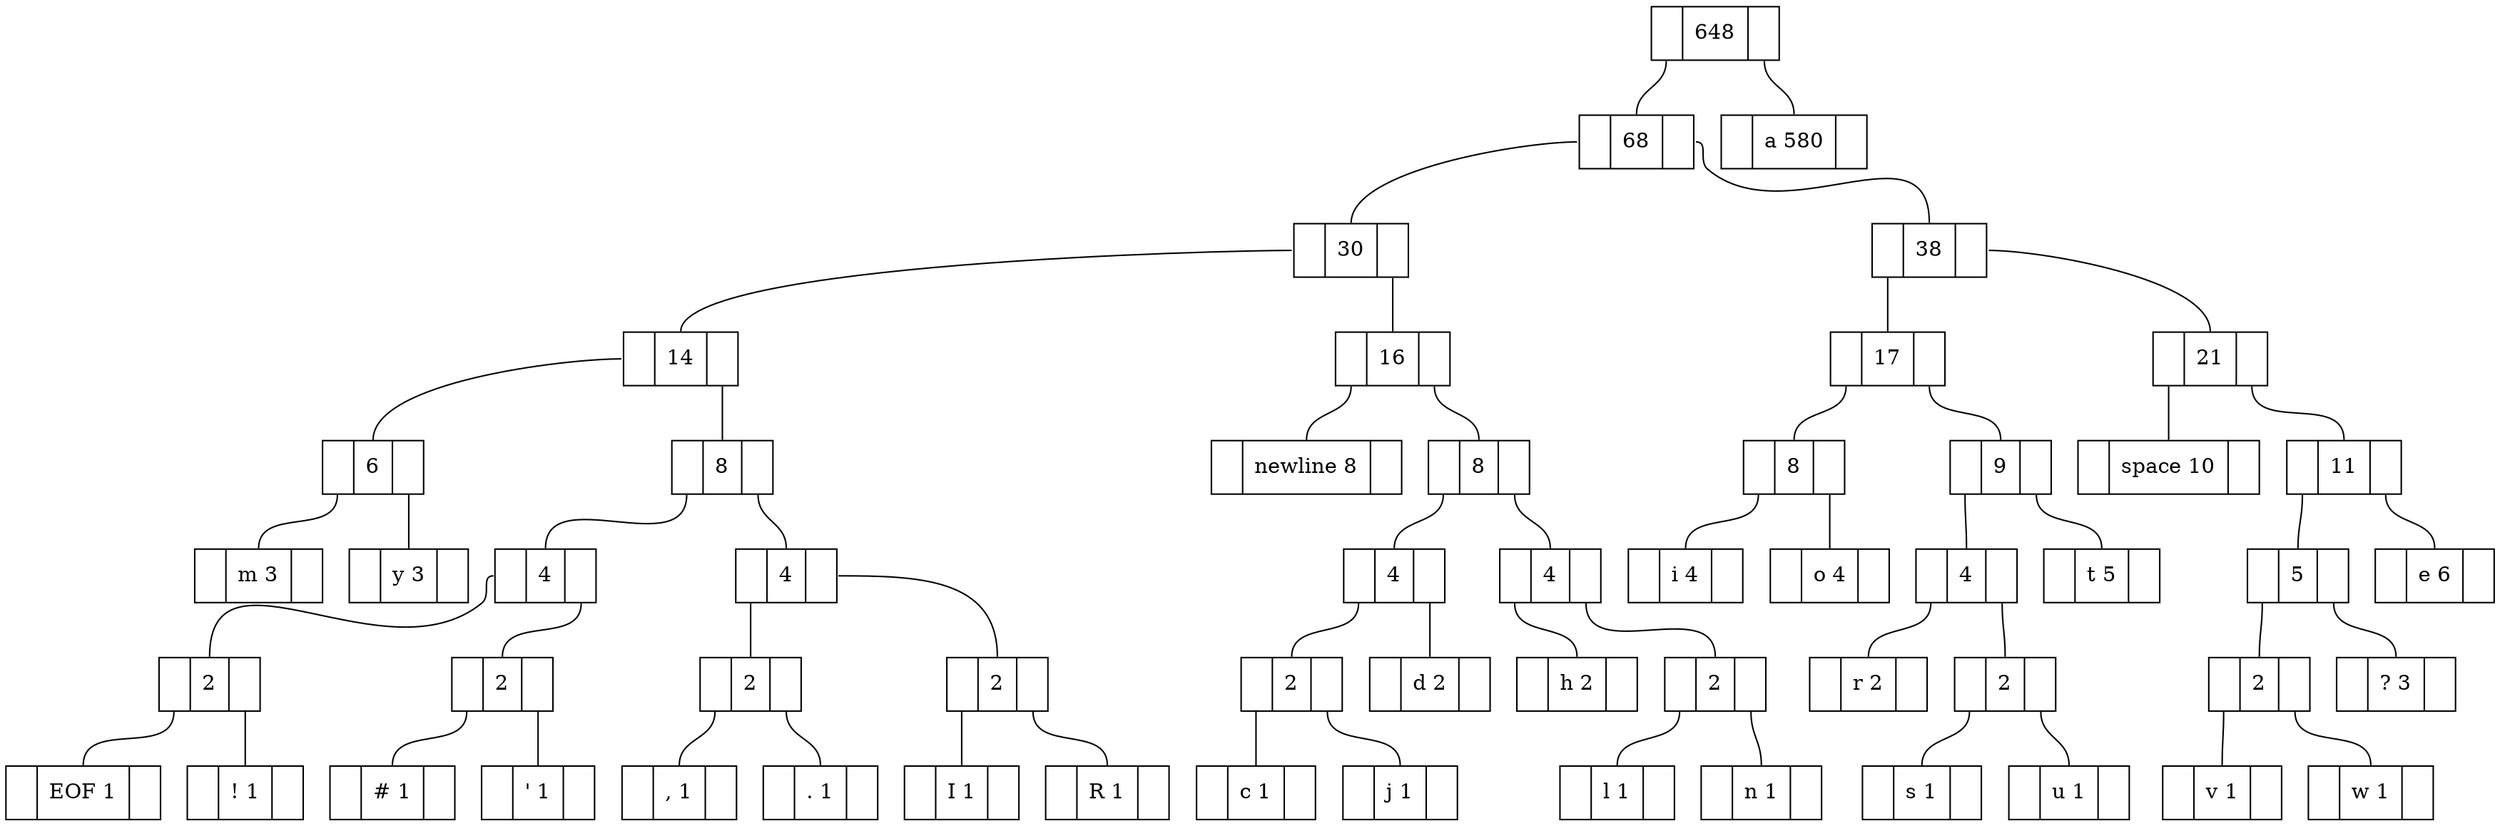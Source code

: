 graph Tree {
	node [shape=record]

	node2011970268 [label = "<f0> |<f1>   648|<f2> "]
	node2011970268:f0 -- node906788614:f1
	node906788614 [label = "<f0> |<f1>   68|<f2> "]
	node906788614:f0 -- node1852276386:f1
	node1852276386 [label = "<f0> |<f1>   30|<f2> "]
	node1852276386:f0 -- node1286272590:f1
	node1286272590 [label = "<f0> |<f1>   14|<f2> "]
	node1286272590:f0 -- node1813029428:f1
	node1813029428 [label = "<f0> |<f1>   6|<f2> "]
	node1813029428:f0 -- node940129113:f1
	node940129113 [label = "<f0> |<f1> m 3|<f2> "]
	node1813029428:f2 -- node1712811212:f1
	node1712811212 [label = "<f0> |<f1> y 3|<f2> "]
	node1286272590:f2 -- node199752049:f1
	node199752049 [label = "<f0> |<f1>   8|<f2> "]
	node199752049:f0 -- node715747282:f1
	node715747282 [label = "<f0> |<f1>   4|<f2> "]
	node715747282:f0 -- node1508661727:f1
	node1508661727 [label = "<f0> |<f1>   2|<f2> "]
	node1508661727:f0 -- node738225560:f1
	node738225560 [label = "<f0> |<f1> EOF 1|<f2> "]
	node1508661727:f2 -- node1343958201:f1
	node1343958201 [label = "<f0> |<f1> ! 1|<f2> "]
	node715747282:f2 -- node672485061:f1
	node672485061 [label = "<f0> |<f1>   2|<f2> "]
	node672485061:f0 -- node249986066:f1
	node249986066 [label = "<f0> |<f1> # 1|<f2> "]
	node672485061:f2 -- node1037797730:f1
	node1037797730 [label = "<f0> |<f1> ' 1|<f2> "]
	node199752049:f2 -- node404267176:f1
	node404267176 [label = "<f0> |<f1>   4|<f2> "]
	node404267176:f0 -- node2027651571:f1
	node2027651571 [label = "<f0> |<f1>   2|<f2> "]
	node2027651571:f0 -- node321959554:f1
	node321959554 [label = "<f0> |<f1> , 1|<f2> "]
	node2027651571:f2 -- node1662917285:f1
	node1662917285 [label = "<f0> |<f1> . 1|<f2> "]
	node404267176:f2 -- node1298626937:f1
	node1298626937 [label = "<f0> |<f1>   2|<f2> "]
	node1298626937:f0 -- node1146625698:f1
	node1146625698 [label = "<f0> |<f1> I 1|<f2> "]
	node1298626937:f2 -- node1967341755:f1
	node1967341755 [label = "<f0> |<f1> R 1|<f2> "]
	node1852276386:f2 -- node307163426:f1
	node307163426 [label = "<f0> |<f1>   16|<f2> "]
	node307163426:f0 -- node2092497041:f1
	node2092497041 [label = "<f0> |<f1> newline 8|<f2> "]
	node307163426:f2 -- node1405564815:f1
	node1405564815 [label = "<f0> |<f1>   8|<f2> "]
	node1405564815:f0 -- node1007728705:f1
	node1007728705 [label = "<f0> |<f1>   4|<f2> "]
	node1007728705:f0 -- node1840304693:f1
	node1840304693 [label = "<f0> |<f1>   2|<f2> "]
	node1840304693:f0 -- node1941491157:f1
	node1941491157 [label = "<f0> |<f1> c 1|<f2> "]
	node1840304693:f2 -- node1775343181:f1
	node1775343181 [label = "<f0> |<f1> j 1|<f2> "]
	node1007728705:f2 -- node1055051649:f1
	node1055051649 [label = "<f0> |<f1> d 2|<f2> "]
	node1405564815:f2 -- node480591464:f1
	node480591464 [label = "<f0> |<f1>   4|<f2> "]
	node480591464:f0 -- node614739081:f1
	node614739081 [label = "<f0> |<f1> h 2|<f2> "]
	node480591464:f2 -- node375908650:f1
	node375908650 [label = "<f0> |<f1>   2|<f2> "]
	node375908650:f0 -- node2147274723:f1
	node2147274723 [label = "<f0> |<f1> l 1|<f2> "]
	node375908650:f2 -- node783581626:f1
	node783581626 [label = "<f0> |<f1> n 1|<f2> "]
	node906788614:f2 -- node1286664778:f1
	node1286664778 [label = "<f0> |<f1>   38|<f2> "]
	node1286664778:f0 -- node1962082203:f1
	node1962082203 [label = "<f0> |<f1>   17|<f2> "]
	node1962082203:f0 -- node2104186136:f1
	node2104186136 [label = "<f0> |<f1>   8|<f2> "]
	node2104186136:f0 -- node295688956:f1
	node295688956 [label = "<f0> |<f1> i 4|<f2> "]
	node2104186136:f2 -- node367124334:f1
	node367124334 [label = "<f0> |<f1> o 4|<f2> "]
	node1962082203:f2 -- node538163707:f1
	node538163707 [label = "<f0> |<f1>   9|<f2> "]
	node538163707:f0 -- node1863786032:f1
	node1863786032 [label = "<f0> |<f1>   4|<f2> "]
	node1863786032:f0 -- node1455364682:f1
	node1455364682 [label = "<f0> |<f1> r 2|<f2> "]
	node1863786032:f2 -- node475471044:f1
	node475471044 [label = "<f0> |<f1>   2|<f2> "]
	node475471044:f0 -- node455186021:f1
	node455186021 [label = "<f0> |<f1> s 1|<f2> "]
	node475471044:f2 -- node974704333:f1
	node974704333 [label = "<f0> |<f1> u 1|<f2> "]
	node538163707:f2 -- node850465415:f1
	node850465415 [label = "<f0> |<f1> t 5|<f2> "]
	node1286664778:f2 -- node121075473:f1
	node121075473 [label = "<f0> |<f1>   21|<f2> "]
	node121075473:f0 -- node1248461002:f1
	node1248461002 [label = "<f0> |<f1> space 10|<f2> "]
	node121075473:f2 -- node1968829424:f1
	node1968829424 [label = "<f0> |<f1>   11|<f2> "]
	node1968829424:f0 -- node1688096192:f1
	node1688096192 [label = "<f0> |<f1>   5|<f2> "]
	node1688096192:f0 -- node1426238427:f1
	node1426238427 [label = "<f0> |<f1>   2|<f2> "]
	node1426238427:f0 -- node576774775:f1
	node576774775 [label = "<f0> |<f1> v 1|<f2> "]
	node1426238427:f2 -- node112460867:f1
	node112460867 [label = "<f0> |<f1> w 1|<f2> "]
	node1688096192:f2 -- node344182309:f1
	node344182309 [label = "<f0> |<f1> ? 3|<f2> "]
	node1968829424:f2 -- node1498605992:f1
	node1498605992 [label = "<f0> |<f1> e 6|<f2> "]
	node2011970268:f2 -- node1382695528:f1
	node1382695528 [label = "<f0> |<f1> a 580|<f2> "]
}
